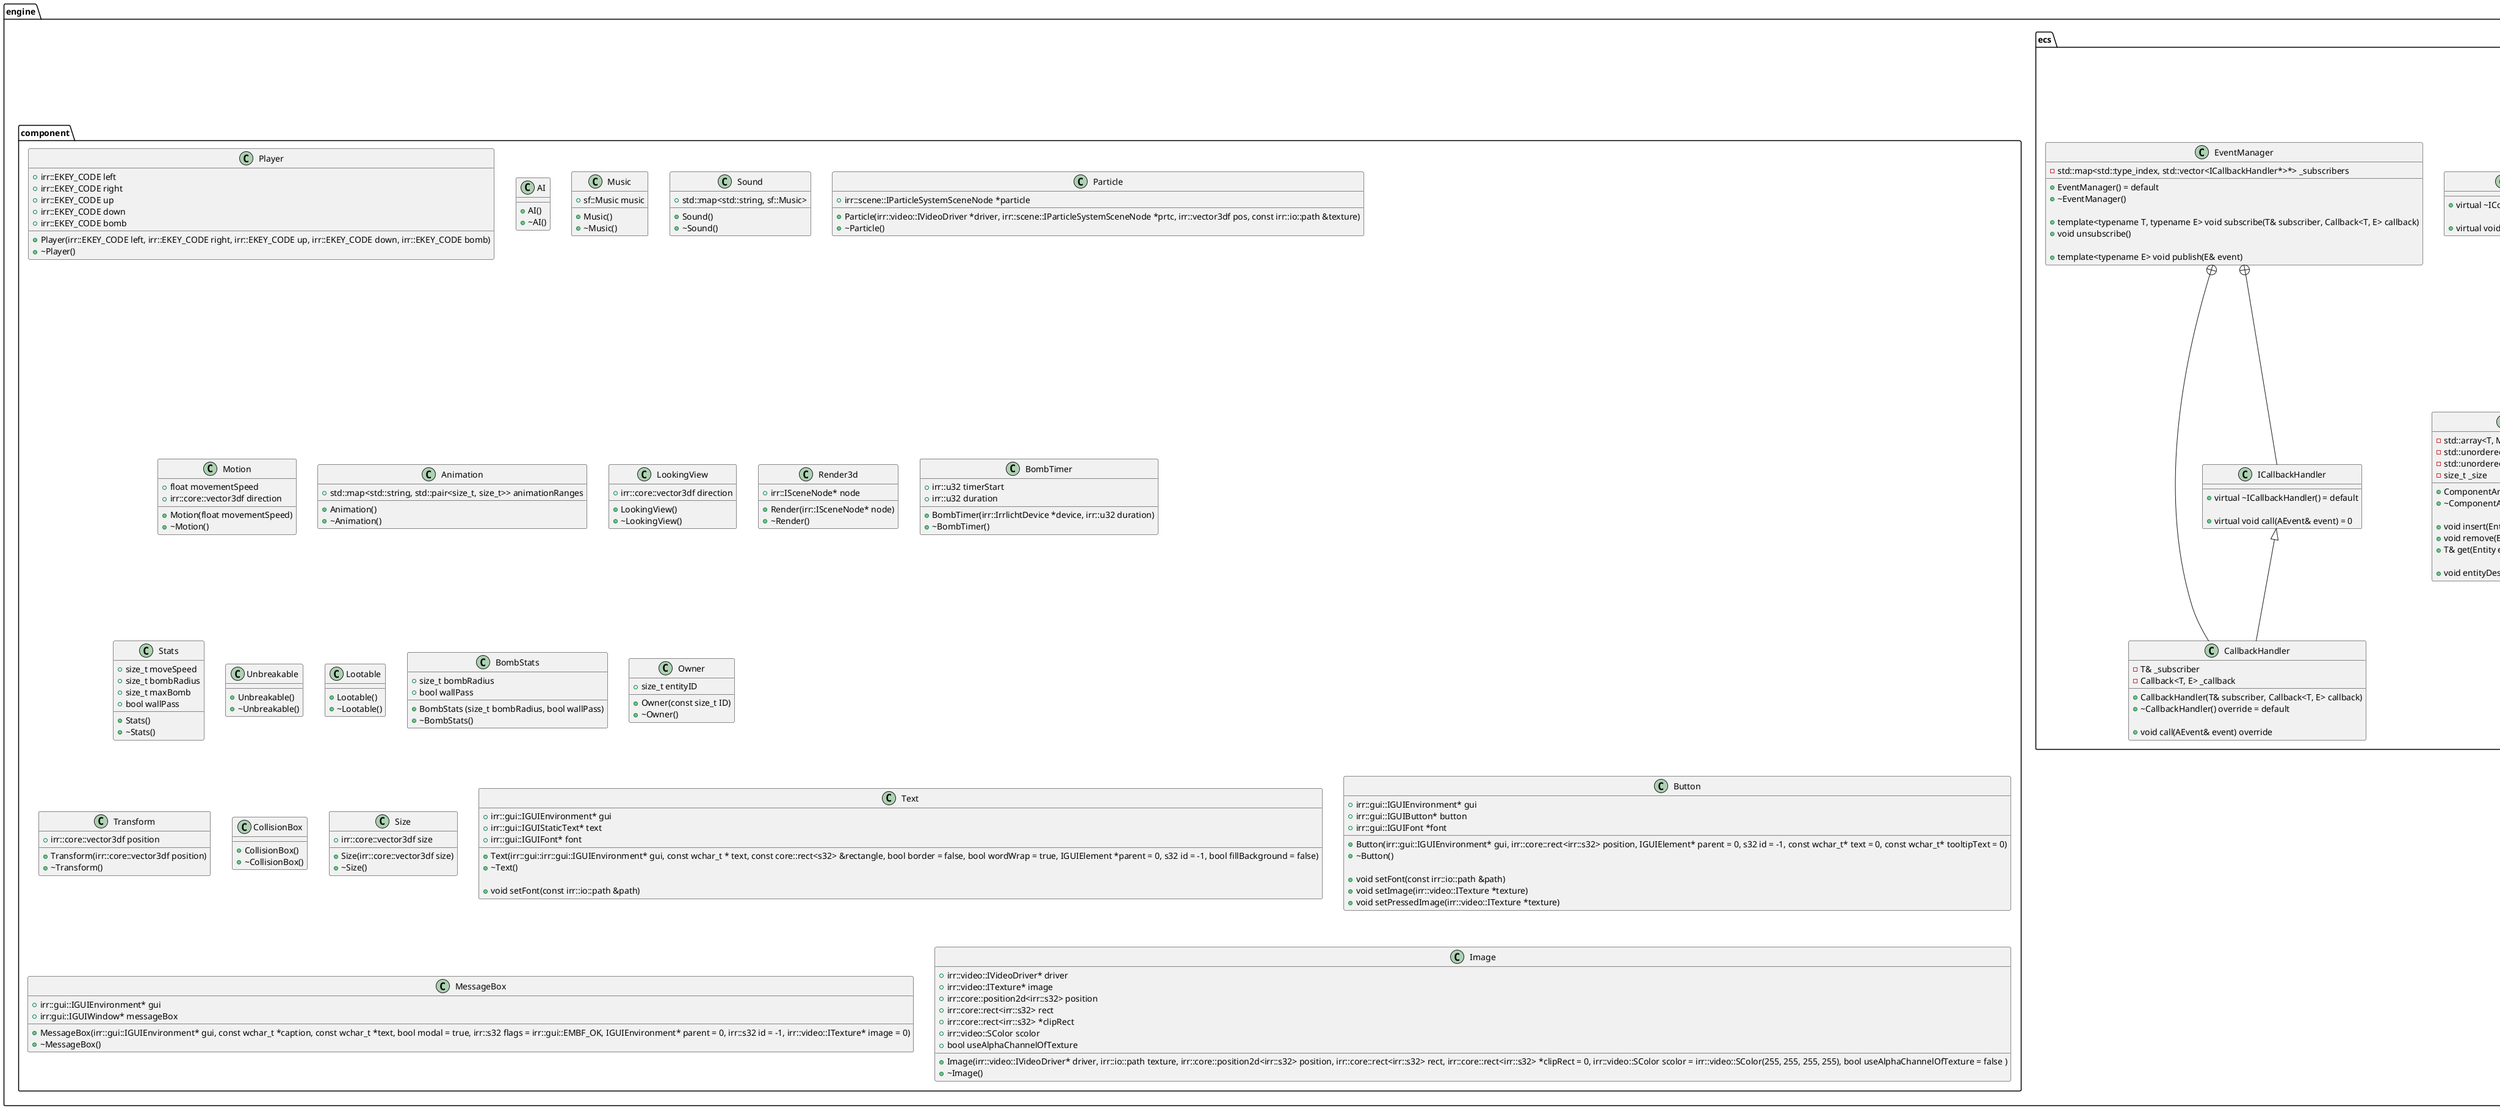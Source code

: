 @startuml

namespace engine {

    namespace event {
        class Input {
            + Input()
            + ~Input()
        }

        class Collision {
            + Collision()
            + ~Collision()
        }

        class Close {
            + Close()
            + ~Close()
        }
    }

    namespace ecs {
        'using Entity = unsigned int
        'const Entity MAX_ENTITIES = 1000
        'using ComponentType = unsigned int
        'const ComponentType MAX_COMPONENTS = 32
        'using Signature = std::bitset<MAX_COMPONENTS>

        class WorldManager {
            + WorldManager()
            + ~WorldManager() = default

            + Entity createEntity()
            + void destroyEntity(Entity entity)

            + template<typename T> void registerComponent()
            + template<typename T> void addComponent(Entity entity, T component)
            + template<typename T> void removeComponent(Entity entity)
            + template<typename T> T& getComponent(Entity entity)
            + template<typename T> ComponentType getComponentType()

            + template<typename T> std::shared_ptr<T> registerSystem()
            + template<typename T> void setSystemSignature(Signature signature)

            + template<typename T, typename E> void subscribe(T& subscriber, Callback<T, E> callback)
            + void unsubscribe()

            + template<typname E> void publish(E& event)

            - std::unique_ptr<EventManager> _eventManager
            - std::unique_ptr<EntityManager> _entityManager
            - std::unique_ptr<SystemManager> _systemManager
            - std::unique_ptr<ComponentManager> _componentManager
        }

        class EntityManager {
            + EntityManager()
            + ~EntityManager() = default

            + Entity createEntity()
            + void destroyEntity(Entity entity)

            + void setSignature(Entity entity, Signature signature)
            + Signature& getSignature(Entity entity)

            - std::queue<Entity> _availableEntities
            - std::array<Signature, MAX_ENTITIES> _signatures
            - size_t _entitiesCount
        }

        class SystemManager {
            + SystemManager() = default
            + ~SystemManager() = default

            + template<typename T> std::shared_ptr<T> registerSystem()

            + template<typename T> void setSignature(Signature signature)

            + void entityDestroyed(Entity entity)

            + void entitySignatureChanged(Entity entity, Signature entSignature)

            - std::unordered_map<std::string, std::shared_ptr<System>> _systems
            - std::unordered_map<std::string, Signature> _signatures
        }

        class ComponentManager {
            + ComponentManager() = default
            + ~ComponentManager() = default

            + template<typename T> void registerComponent()

            - template<typename T> std::shared_ptr<ComponentArray<T>> getComponentArray()

            + template<typename T> ComponentType getComponentType()
            + template<typename T> void addComponent(Entity entity, T component)
            + template<typename T> void removeComponent(Entity entity)
            + template<typename T> T& getComponent(Entity entity)

            + void entityDestroyed(Entity entity)

            - std::unordered_map<std::string, ComponentType> _componentTypes
            - std::unordered_map<std::string, std::shared_ptr<IComponentArray>> _componentArrays
            - ComponentType _componentType
        }

        class IComponentArray {
            + virtual ~IComponentArray() = default

            + virtual void entityDestroyed(Entity entity) = 0
        }

        'template<typename T>
        class ComponentArray {
            + ComponentArray() = default
            + ~ComponentArray() override = default

            + void insert(Entity entity, T component)
            + void remove(Entity entity)
            + T& get(Entity entity)

            + void entityDestroyed(Entity entity) override

            - std::array<T, MAX_ENTITIES> _componentArray
            - std::unordered_map<Entity, size_t> _entityToIndex
            - std::unordered_map<size_t, Entity> _indexToEntity
            - size_t _size
        }
        IComponentArray <|-- ComponentArray

        class System {
            + System(ComponentManager *manager)
            + ~System()

            + ComponentManager *manager
            + std::set<Entity> entities
        }

        class EventManager {
            + EventManager() = default
            + ~EventManager()

            + template<typename T, typename E> void subscribe(T& subscriber, Callback<T, E> callback)
            + void unsubscribe()

            + template<typename E> void publish(E& event)

            - std::map<std::type_index, std::vector<ICallbackHandler*>*> _subscribers
        }

        class ICallbackHandler {
            + virtual ~ICallbackHandler() = default

            + virtual void call(AEvent& event) = 0
        }
        EventManager +-- ICallbackHandler

        'template<typename T, typename E> using Callback = void (T::*)(E&)
        'template<typename T, typename E>
        class CallbackHandler {
            + CallbackHandler(T& subscriber, Callback<T, E> callback)
            + ~CallbackHandler() override = default

            + void call(AEvent& event) override

            - T& _subscriber
            - Callback<T, E> _callback
        }
        EventManager +-- CallbackHandler
        ICallbackHandler <|-- CallbackHandler

        class AEvent {
            + AEvent() = delete
            + ~AEvent() = default
        }
        AEvent <|-- engine.event.Input
        AEvent <|-- engine.event.Close
        AEvent <|-- engine.event.Collision
    }

    namespace system {
        class Player {
            + Player(irr::ISceneManager* smgr)
            + ~Player()

            + void init()
            + void update()
            + void render()

            + irr::ISceneManager* smgr
        }
        engine.ecs.System <|-- User

        class CollisionBox {
            + CollisionBox()
            + ~CollisionBox()

            + void init()
            + void update()
            + void render()
        }
        engine.ecs.System <|-- CollisionBox

        class AI {
            + AI()
            + ~AI()

            + void init()
            + void update()
            + void render()

            + ISceneManager* smgr
        }
        engine.ecs.System <|-- AI

        class Music {
            + Music(ISceneManager* smgr)
            + ~Music()

            + void init()
            + void update()
            + void render()

            + ISceneManager* smgr
        }
        engine.ecs.System <|-- Music

        class Animation {
            + Animation(ISceneManager* smgr)
            + ~Animation()

            + void init()
            + void update()
            + void render()

            + ISceneManager* smgr
        }
        engine.ecs.System <|-- Animation

        class Movement {
            + Movement(ISceneManager* smgr)
            + ~Movement()

            + void init()
            + void update()
            + void render()

            + ISceneManager* smgr
        }
        engine.ecs.System <|-- Movement

        class Render {
            + Render(ISceneManager* smgr)
            + ~Render()

            + void init()
            + void update()
            + void render()

            + ISceneManager* smgr
        }
        engine.ecs.System <|-- Render

        class Physics {
            + Physics(ISceneManager* smgr)
            + ~Physics()

            + void init()
            + void update()
            + void render()

            + ISceneManager* smgr
        }
        engine.ecs.System <|-- Physics

        class Size {
            + Size(ISceneManager* smgr)
            + ~Size()

            + void init()
            + void update()
            + void render()

            + ISceneManager* smgr
        }
        engine.ecs.System <|-- Size

        class Image {
            + Image(irr:video::IVideoDriver* driver)
            + ~Image()

            + void init()
            + void update()
            + void render()

            + irr::video::IVideoDriver* driver
        }
    }

    namespace component {
        class Player {
            + Player(irr::EKEY_CODE left, irr::EKEY_CODE right, irr::EKEY_CODE up, irr::EKEY_CODE down, irr::EKEY_CODE bomb)
            + ~Player()

            + irr::EKEY_CODE left
            + irr::EKEY_CODE right
            + irr::EKEY_CODE up
            + irr::EKEY_CODE down
            + irr::EKEY_CODE bomb
        }

        class AI {
            + AI()
            + ~AI()
        }

        class Music {
            + Music()
            + ~Music()

            + sf::Music music
        }

        class Sound {
            + Sound()
            + ~Sound()

            + std::map<std::string, sf::Music>
        }

         class Particle {
            + Particle(irr::video::IVideoDriver *driver, irr::scene::IParticleSystemSceneNode *prtc, irr::vector3df pos, const irr::io::path &texture)
            + ~Particle()

            + irr::scene::IParticleSystemSceneNode *particle
        }

        class Motion {
            + Motion(float movementSpeed)
            + ~Motion()

            + float movementSpeed
            + irr::core::vector3df direction
        }

        class Animation {
            + Animation()
            + ~Animation()

            + std::map<std::string, std::pair<size_t, size_t>> animationRanges
        }

        class LookingView {
            + LookingView()
            + ~LookingView()

            + irr::core::vector3df direction
        }

        class Render3d {
            + Render(irr::ISceneNode* node)
            + ~Render()

            + irr::ISceneNode* node
        }

        class BombTimer {
            + BombTimer(irr::IrrlichtDevice *device, irr::u32 duration)
            + ~BombTimer()

            + irr::u32 timerStart
            + irr::u32 duration
        }

        class Stats {
            + Stats()
            + ~Stats()

            + size_t moveSpeed
            + size_t bombRadius
            + size_t maxBomb
            + bool wallPass
        }

        class Unbreakable {
            + Unbreakable()
            + ~Unbreakable()
        }

        class Lootable {
            + Lootable()
            + ~Lootable()
        }

        class BombStats {
            + BombStats (size_t bombRadius, bool wallPass)
            + ~BombStats()

            + size_t bombRadius
            + bool wallPass
        }

        class Owner {
            + Owner(const size_t ID)
            + ~Owner()

            + size_t entityID
        }

        class Transform {
            + Transform(irr::core::vector3df position)
            + ~Transform()

            + irr::core::vector3df position
        }

        class CollisionBox {
            + CollisionBox()
            + ~CollisionBox()
        }

        class Size {
            + Size(irr::core::vector3df size)
            + ~Size()

            + irr::core::vector3df size
        }

        class Text {
            + Text(irr::gui::irr::gui::IGUIEnvironment* gui, const wchar_t * text, const core::rect<s32> &rectangle, bool border = false, bool wordWrap = true, IGUIElement *parent = 0, s32 id = -1, bool fillBackground = false)
            + ~Text()

            + void setFont(const irr::io::path &path)

            + irr::gui::IGUIEnvironment* gui
            + irr::gui::IGUIStaticText* text
            + irr::gui::IGUIFont* font
        }

        class Button {
            + Button(irr::gui::IGUIEnvironment* gui, irr::core::rect<irr::s32> position, IGUIElement* parent = 0, s32 id = -1, const wchar_t* text = 0, const wchar_t* tooltipText = 0)
            + ~Button()

            + void setFont(const irr::io::path &path)
            + void setImage(irr::video::ITexture *texture)
            + void setPressedImage(irr::video::ITexture *texture)

            + irr::gui::IGUIEnvironment* gui
            + irr::gui::IGUIButton* button
            + irr::gui::IGUIFont *font
        }

        class MessageBox {
            + MessageBox(irr::gui::IGUIEnvironment* gui, const wchar_t *caption, const wchar_t *text, bool modal = true, irr::s32 flags = irr::gui::EMBF_OK, IGUIEnvironment* parent = 0, irr::s32 id = -1, irr::video::ITexture* image = 0)
            + ~MessageBox()

            + irr::gui::IGUIEnvironment* gui
            + irr:gui::IGUIWindow* messageBox
        }

        class Image {
            + Image(irr::video::IVideoDriver* driver, irr::io::path texture, irr::core::position2d<irr::s32> position, irr::core::rect<irr::s32> rect, irr::core::rect<irr::s32> *clipRect = 0, irr::video::SColor scolor = irr::video::SColor(255, 255, 255, 255), bool useAlphaChannelOfTexture = false )
            + ~Image()

            + irr::video::IVideoDriver* driver
            + irr::video::ITexture* image
            + irr::core::position2d<irr::s32> position
            + irr::core::rect<irr::s32> rect
            + irr::core::rect<irr::s32> *clipRect
            + irr::video::SColor scolor
            + bool useAlphaChannelOfTexture
        }
    }
}



@enduml
